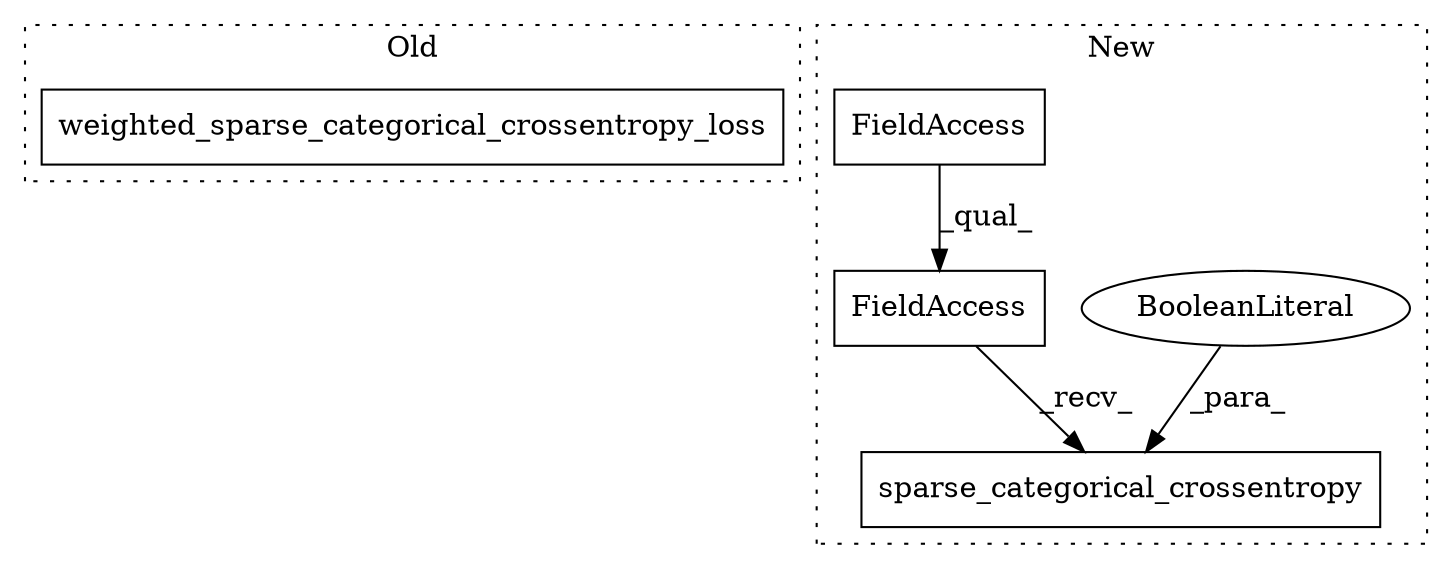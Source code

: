 digraph G {
subgraph cluster0 {
1 [label="weighted_sparse_categorical_crossentropy_loss" a="32" s="2294,2379" l="46,1" shape="box"];
label = "Old";
style="dotted";
}
subgraph cluster1 {
2 [label="sparse_categorical_crossentropy" a="32" s="2419,2485" l="32,1" shape="box"];
3 [label="BooleanLiteral" a="9" s="2481" l="4" shape="ellipse"];
4 [label="FieldAccess" a="22" s="2395" l="23" shape="box"];
5 [label="FieldAccess" a="22" s="2395" l="16" shape="box"];
label = "New";
style="dotted";
}
3 -> 2 [label="_para_"];
4 -> 2 [label="_recv_"];
5 -> 4 [label="_qual_"];
}